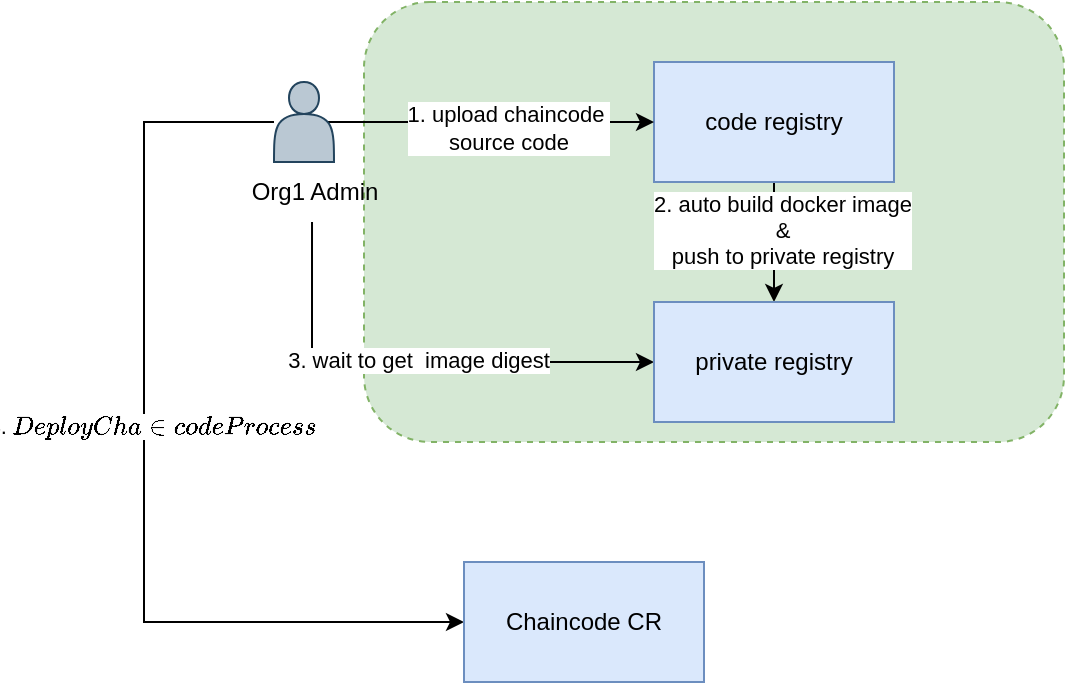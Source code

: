 <mxfile version="20.6.2" type="device"><diagram id="vi9xXOteOGJrXWxcVlT_" name="第 1 页"><mxGraphModel dx="1426" dy="793" grid="1" gridSize="10" guides="1" tooltips="1" connect="1" arrows="1" fold="1" page="1" pageScale="1" pageWidth="900" pageHeight="1600" math="0" shadow="0"><root><mxCell id="0"/><mxCell id="1" parent="0"/><mxCell id="pcdtawTzvyED3maLVegh-9" value="" style="rounded=1;whiteSpace=wrap;html=1;dashed=1;fillColor=#d5e8d4;strokeColor=#82b366;" vertex="1" parent="1"><mxGeometry x="320" y="70" width="350" height="220" as="geometry"/></mxCell><mxCell id="pcdtawTzvyED3maLVegh-2" style="edgeStyle=orthogonalEdgeStyle;rounded=0;orthogonalLoop=1;jettySize=auto;html=1;entryX=0.5;entryY=0;entryDx=0;entryDy=0;" edge="1" parent="1" source="4khYf3wGowJXKkLR60K5-3" target="pcdtawTzvyED3maLVegh-1"><mxGeometry relative="1" as="geometry"/></mxCell><mxCell id="pcdtawTzvyED3maLVegh-3" value="2. auto build docker image&lt;br&gt;&amp;amp;&lt;br&gt;push to private registry" style="edgeLabel;html=1;align=center;verticalAlign=middle;resizable=0;points=[];" vertex="1" connectable="0" parent="pcdtawTzvyED3maLVegh-2"><mxGeometry x="-0.2" y="4" relative="1" as="geometry"><mxPoint as="offset"/></mxGeometry></mxCell><mxCell id="4khYf3wGowJXKkLR60K5-3" value="code registry" style="rounded=0;whiteSpace=wrap;html=1;fillColor=#dae8fc;strokeColor=#6c8ebf;" parent="1" vertex="1"><mxGeometry x="465" y="100" width="120" height="60" as="geometry"/></mxCell><mxCell id="4khYf3wGowJXKkLR60K5-11" style="edgeStyle=orthogonalEdgeStyle;rounded=0;orthogonalLoop=1;jettySize=auto;html=1;entryX=0;entryY=0.5;entryDx=0;entryDy=0;exitX=0.9;exitY=0.5;exitDx=0;exitDy=0;exitPerimeter=0;" parent="1" source="4khYf3wGowJXKkLR60K5-8" target="4khYf3wGowJXKkLR60K5-3" edge="1"><mxGeometry relative="1" as="geometry"/></mxCell><mxCell id="4khYf3wGowJXKkLR60K5-12" value="1. upload chaincode&amp;nbsp; &lt;br&gt;source code" style="edgeLabel;html=1;align=center;verticalAlign=middle;resizable=0;points=[];" parent="4khYf3wGowJXKkLR60K5-11" vertex="1" connectable="0"><mxGeometry x="0.106" y="-2" relative="1" as="geometry"><mxPoint y="1" as="offset"/></mxGeometry></mxCell><mxCell id="pcdtawTzvyED3maLVegh-4" style="edgeStyle=orthogonalEdgeStyle;rounded=0;orthogonalLoop=1;jettySize=auto;html=1;entryX=0;entryY=0.5;entryDx=0;entryDy=0;exitX=0.489;exitY=1;exitDx=0;exitDy=0;exitPerimeter=0;" edge="1" parent="1" source="4khYf3wGowJXKkLR60K5-14" target="pcdtawTzvyED3maLVegh-1"><mxGeometry relative="1" as="geometry"/></mxCell><mxCell id="pcdtawTzvyED3maLVegh-5" value="3. wait to get&amp;nbsp; image digest" style="edgeLabel;html=1;align=center;verticalAlign=middle;resizable=0;points=[];" vertex="1" connectable="0" parent="pcdtawTzvyED3maLVegh-4"><mxGeometry x="0.021" y="1" relative="1" as="geometry"><mxPoint as="offset"/></mxGeometry></mxCell><mxCell id="pcdtawTzvyED3maLVegh-7" style="edgeStyle=orthogonalEdgeStyle;rounded=0;orthogonalLoop=1;jettySize=auto;html=1;entryX=0;entryY=0.5;entryDx=0;entryDy=0;" edge="1" parent="1" source="4khYf3wGowJXKkLR60K5-8" target="pcdtawTzvyED3maLVegh-6"><mxGeometry relative="1" as="geometry"><Array as="points"><mxPoint x="210" y="130"/><mxPoint x="210" y="380"/></Array></mxGeometry></mxCell><mxCell id="pcdtawTzvyED3maLVegh-8" value="4. `Deploy Chaincode Process`" style="edgeLabel;html=1;align=center;verticalAlign=middle;resizable=0;points=[];" vertex="1" connectable="0" parent="pcdtawTzvyED3maLVegh-7"><mxGeometry x="-0.087" y="4" relative="1" as="geometry"><mxPoint as="offset"/></mxGeometry></mxCell><mxCell id="4khYf3wGowJXKkLR60K5-8" value="" style="shape=actor;whiteSpace=wrap;html=1;fillColor=#bac8d3;strokeColor=#23445d;" parent="1" vertex="1"><mxGeometry x="275" y="110" width="30" height="40" as="geometry"/></mxCell><mxCell id="4khYf3wGowJXKkLR60K5-14" value="Org1 Admin" style="text;html=1;resizable=0;autosize=1;align=center;verticalAlign=middle;points=[];fillColor=none;strokeColor=none;rounded=0;" parent="1" vertex="1"><mxGeometry x="250" y="150" width="90" height="30" as="geometry"/></mxCell><mxCell id="pcdtawTzvyED3maLVegh-1" value="private registry" style="rounded=0;whiteSpace=wrap;html=1;fillColor=#dae8fc;strokeColor=#6c8ebf;" vertex="1" parent="1"><mxGeometry x="465" y="220" width="120" height="60" as="geometry"/></mxCell><mxCell id="pcdtawTzvyED3maLVegh-6" value="Chaincode CR" style="rounded=0;whiteSpace=wrap;html=1;fillColor=#dae8fc;strokeColor=#6c8ebf;" vertex="1" parent="1"><mxGeometry x="370" y="350" width="120" height="60" as="geometry"/></mxCell></root></mxGraphModel></diagram></mxfile>